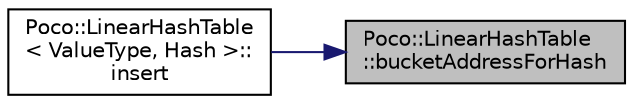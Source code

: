 digraph "Poco::LinearHashTable::bucketAddressForHash"
{
 // LATEX_PDF_SIZE
  edge [fontname="Helvetica",fontsize="10",labelfontname="Helvetica",labelfontsize="10"];
  node [fontname="Helvetica",fontsize="10",shape=record];
  rankdir="RL";
  Node1 [label="Poco::LinearHashTable\l::bucketAddressForHash",height=0.2,width=0.4,color="black", fillcolor="grey75", style="filled", fontcolor="black",tooltip=" "];
  Node1 -> Node2 [dir="back",color="midnightblue",fontsize="10",style="solid"];
  Node2 [label="Poco::LinearHashTable\l\< ValueType, Hash \>::\linsert",height=0.2,width=0.4,color="black", fillcolor="white", style="filled",URL="$classPoco_1_1LinearHashTable.html#af6c6f671ba26146e8585a3a58a887859",tooltip=" "];
}
